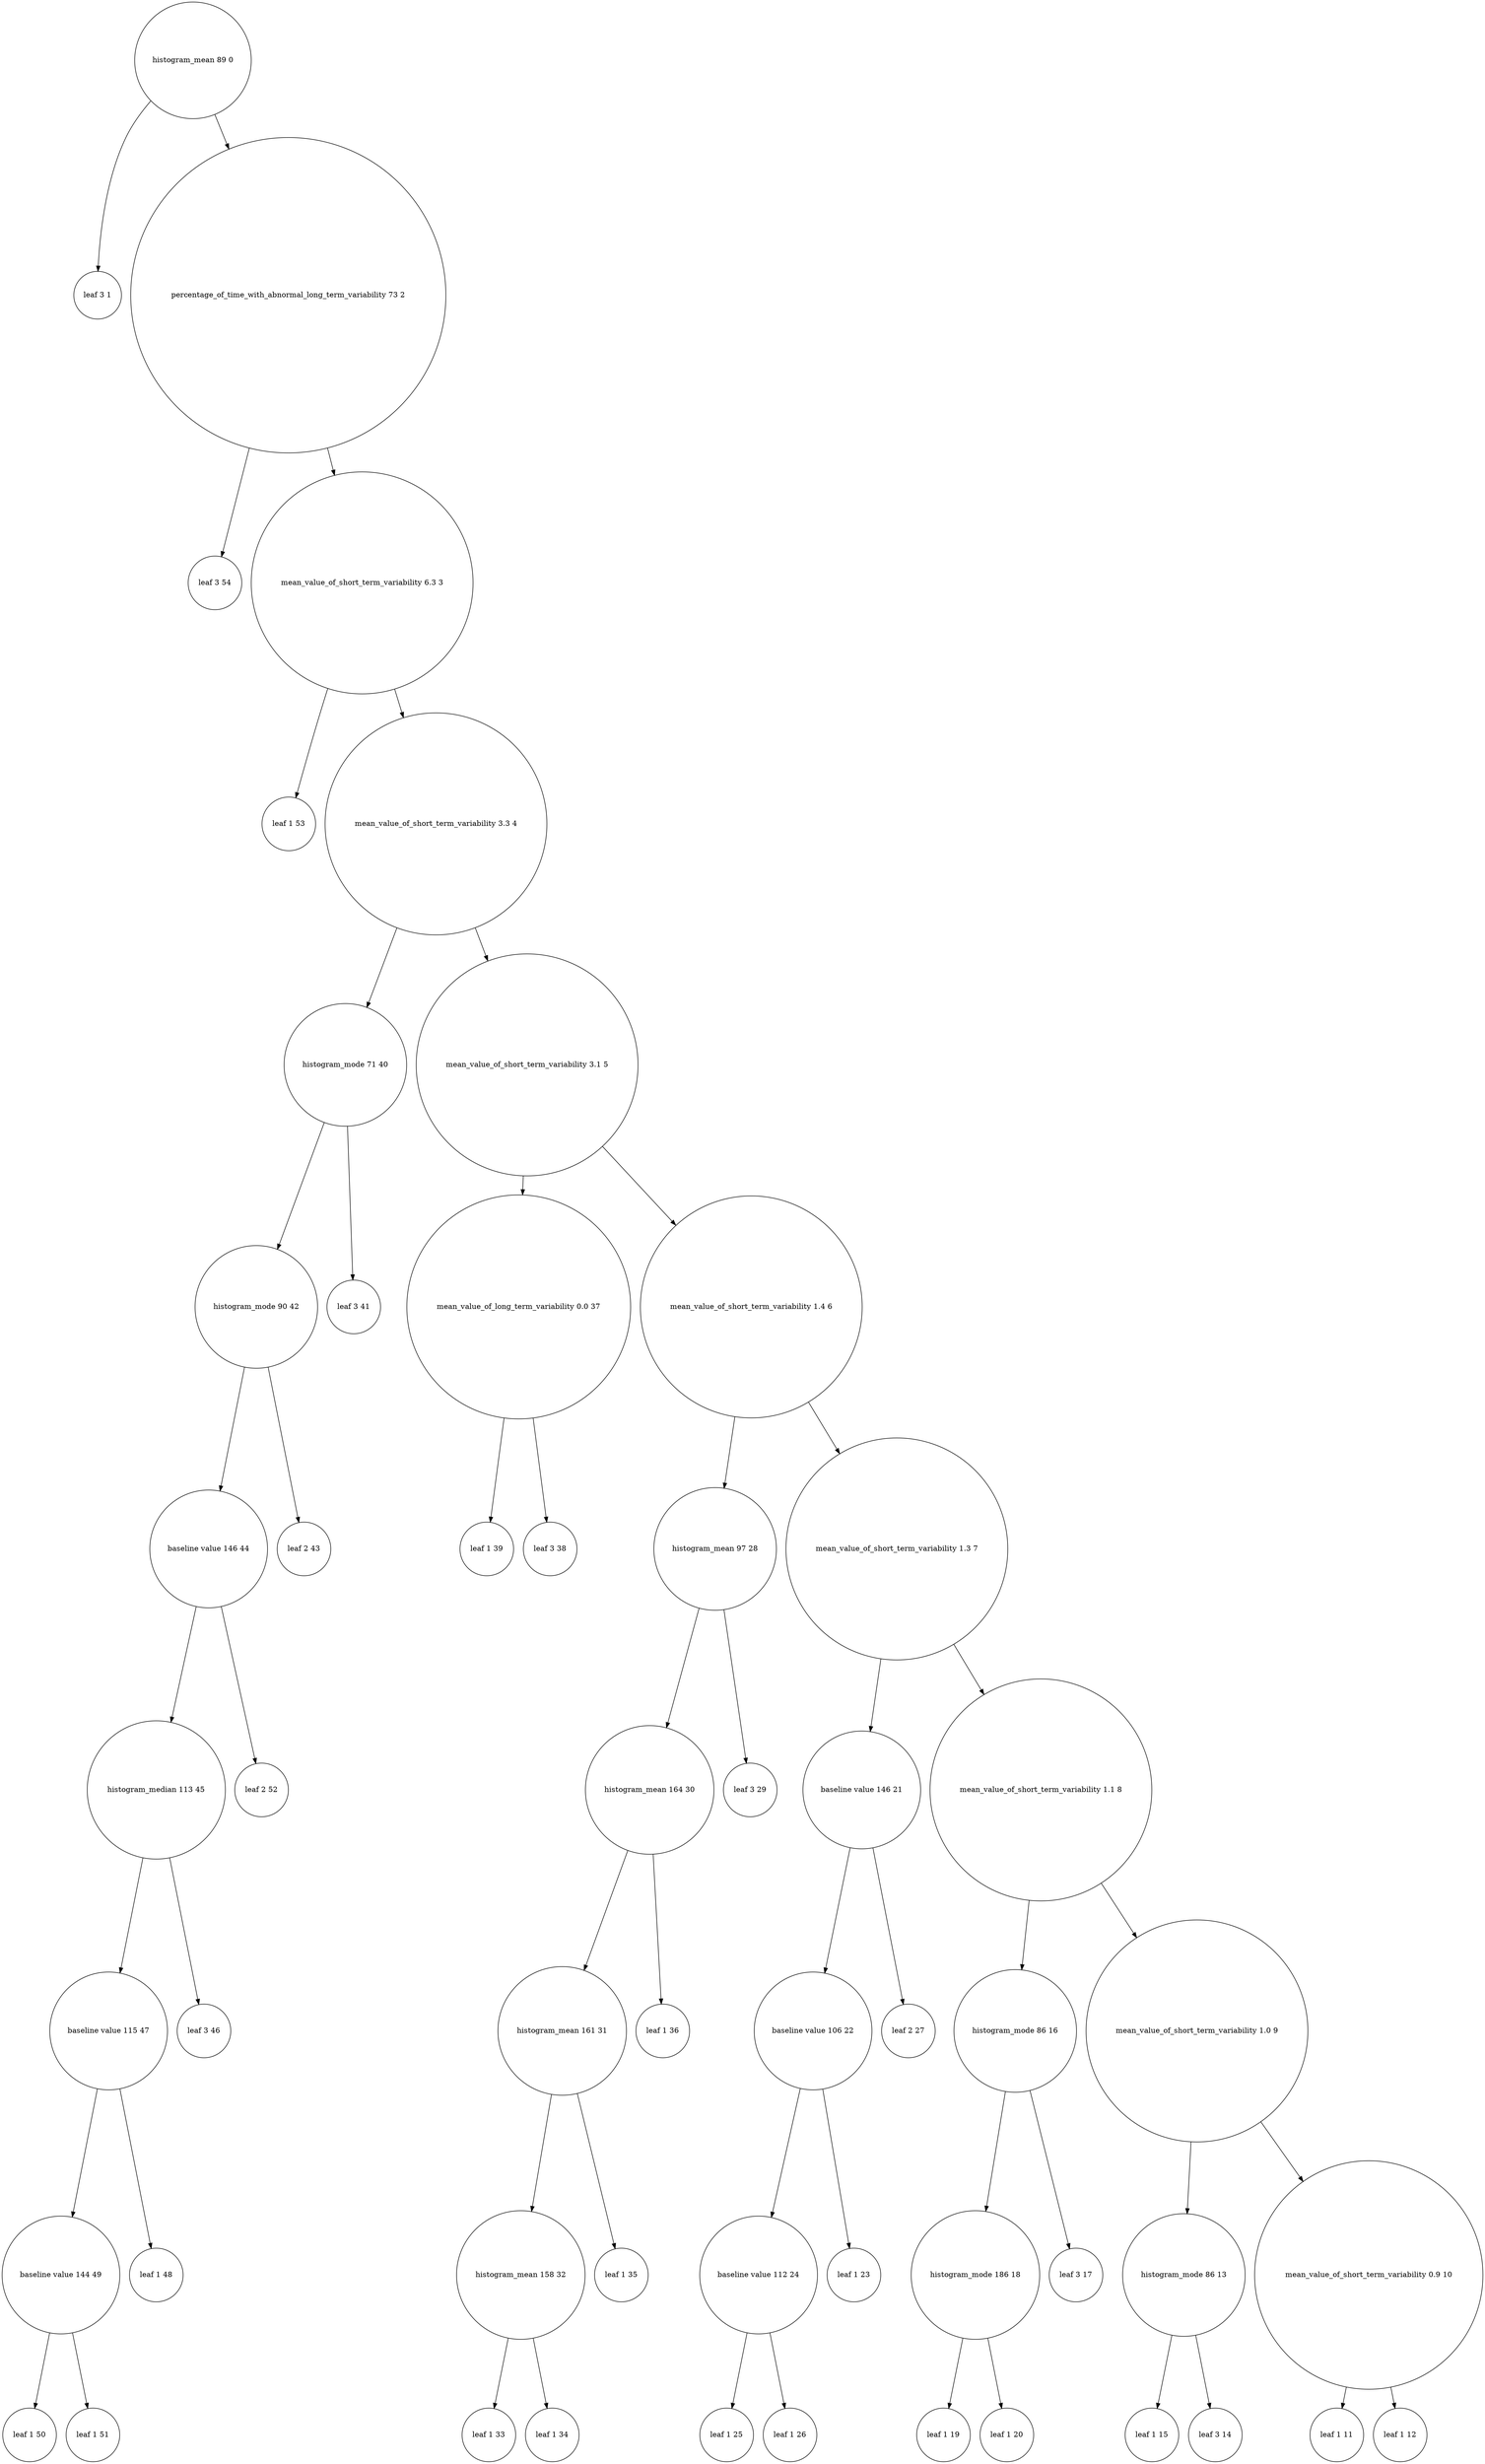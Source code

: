 digraph tree {
	"histogram_mean 89 0" [label="histogram_mean 89 0", shape=circle]
	"leaf 3 1" [label="leaf 3 1", shape=circle]
	"percentage_of_time_with_abnormal_long_term_variability 73 2" [label="percentage_of_time_with_abnormal_long_term_variability 73 2", shape=circle]
	"leaf 3 54" [label="leaf 3 54", shape=circle]
	"mean_value_of_short_term_variability 6.3 3" [label="mean_value_of_short_term_variability 6.3 3", shape=circle]
	"leaf 1 53" [label="leaf 1 53", shape=circle]
	"mean_value_of_short_term_variability 3.3 4" [label="mean_value_of_short_term_variability 3.3 4", shape=circle]
	"histogram_mode 71 40" [label="histogram_mode 71 40", shape=circle]
	"mean_value_of_short_term_variability 3.1 5" [label="mean_value_of_short_term_variability 3.1 5", shape=circle]
	"histogram_mode 90 42" [label="histogram_mode 90 42", shape=circle]
	"leaf 3 41" [label="leaf 3 41", shape=circle]
	"mean_value_of_long_term_variability 0.0 37" [label="mean_value_of_long_term_variability 0.0 37", shape=circle]
	"mean_value_of_short_term_variability 1.4 6" [label="mean_value_of_short_term_variability 1.4 6", shape=circle]
	"baseline value 146 44" [label="baseline value 146 44", shape=circle]
	"leaf 2 43" [label="leaf 2 43", shape=circle]
	"leaf 1 39" [label="leaf 1 39", shape=circle]
	"leaf 3 38" [label="leaf 3 38", shape=circle]
	"histogram_mean 97 28" [label="histogram_mean 97 28", shape=circle]
	"mean_value_of_short_term_variability 1.3 7" [label="mean_value_of_short_term_variability 1.3 7", shape=circle]
	"histogram_median 113 45" [label="histogram_median 113 45", shape=circle]
	"leaf 2 52" [label="leaf 2 52", shape=circle]
	"histogram_mean 164 30" [label="histogram_mean 164 30", shape=circle]
	"leaf 3 29" [label="leaf 3 29", shape=circle]
	"baseline value 146 21" [label="baseline value 146 21", shape=circle]
	"mean_value_of_short_term_variability 1.1 8" [label="mean_value_of_short_term_variability 1.1 8", shape=circle]
	"baseline value 115 47" [label="baseline value 115 47", shape=circle]
	"leaf 3 46" [label="leaf 3 46", shape=circle]
	"histogram_mean 161 31" [label="histogram_mean 161 31", shape=circle]
	"leaf 1 36" [label="leaf 1 36", shape=circle]
	"baseline value 106 22" [label="baseline value 106 22", shape=circle]
	"leaf 2 27" [label="leaf 2 27", shape=circle]
	"histogram_mode 86 16" [label="histogram_mode 86 16", shape=circle]
	"mean_value_of_short_term_variability 1.0 9" [label="mean_value_of_short_term_variability 1.0 9", shape=circle]
	"baseline value 144 49" [label="baseline value 144 49", shape=circle]
	"leaf 1 48" [label="leaf 1 48", shape=circle]
	"histogram_mean 158 32" [label="histogram_mean 158 32", shape=circle]
	"leaf 1 35" [label="leaf 1 35", shape=circle]
	"baseline value 112 24" [label="baseline value 112 24", shape=circle]
	"leaf 1 23" [label="leaf 1 23", shape=circle]
	"histogram_mode 186 18" [label="histogram_mode 186 18", shape=circle]
	"leaf 3 17" [label="leaf 3 17", shape=circle]
	"histogram_mode 86 13" [label="histogram_mode 86 13", shape=circle]
	"mean_value_of_short_term_variability 0.9 10" [label="mean_value_of_short_term_variability 0.9 10", shape=circle]
	"leaf 1 50" [label="leaf 1 50", shape=circle]
	"leaf 1 51" [label="leaf 1 51", shape=circle]
	"leaf 1 33" [label="leaf 1 33", shape=circle]
	"leaf 1 34" [label="leaf 1 34", shape=circle]
	"leaf 1 25" [label="leaf 1 25", shape=circle]
	"leaf 1 26" [label="leaf 1 26", shape=circle]
	"leaf 1 19" [label="leaf 1 19", shape=circle]
	"leaf 1 20" [label="leaf 1 20", shape=circle]
	"leaf 1 15" [label="leaf 1 15", shape=circle]
	"leaf 3 14" [label="leaf 3 14", shape=circle]
	"leaf 1 11" [label="leaf 1 11", shape=circle]
	"leaf 1 12" [label="leaf 1 12", shape=circle]

	"histogram_mean 89 0" -> "leaf 3 1"
	"histogram_mean 89 0" -> "percentage_of_time_with_abnormal_long_term_variability 73 2"
	"percentage_of_time_with_abnormal_long_term_variability 73 2" -> "mean_value_of_short_term_variability 6.3 3"
	"percentage_of_time_with_abnormal_long_term_variability 73 2" -> "leaf 3 54"
	"mean_value_of_short_term_variability 6.3 3" -> "mean_value_of_short_term_variability 3.3 4"
	"mean_value_of_short_term_variability 6.3 3" -> "leaf 1 53"
	"mean_value_of_short_term_variability 3.3 4" -> "mean_value_of_short_term_variability 3.1 5"
	"mean_value_of_short_term_variability 3.3 4" -> "histogram_mode 71 40"
	"histogram_mode 71 40" -> "leaf 3 41"
	"histogram_mode 71 40" -> "histogram_mode 90 42"
	"mean_value_of_short_term_variability 3.1 5" -> "mean_value_of_short_term_variability 1.4 6"
	"mean_value_of_short_term_variability 3.1 5" -> "mean_value_of_long_term_variability 0.0 37"
	"histogram_mode 90 42" -> "leaf 2 43"
	"histogram_mode 90 42" -> "baseline value 146 44"
	"mean_value_of_long_term_variability 0.0 37" -> "leaf 3 38"
	"mean_value_of_long_term_variability 0.0 37" -> "leaf 1 39"
	"mean_value_of_short_term_variability 1.4 6" -> "mean_value_of_short_term_variability 1.3 7"
	"mean_value_of_short_term_variability 1.4 6" -> "histogram_mean 97 28"
	"baseline value 146 44" -> "histogram_median 113 45"
	"baseline value 146 44" -> "leaf 2 52"
	"histogram_mean 97 28" -> "leaf 3 29"
	"histogram_mean 97 28" -> "histogram_mean 164 30"
	"mean_value_of_short_term_variability 1.3 7" -> "mean_value_of_short_term_variability 1.1 8"
	"mean_value_of_short_term_variability 1.3 7" -> "baseline value 146 21"
	"histogram_median 113 45" -> "leaf 3 46"
	"histogram_median 113 45" -> "baseline value 115 47"
	"histogram_mean 164 30" -> "histogram_mean 161 31"
	"histogram_mean 164 30" -> "leaf 1 36"
	"baseline value 146 21" -> "baseline value 106 22"
	"baseline value 146 21" -> "leaf 2 27"
	"mean_value_of_short_term_variability 1.1 8" -> "mean_value_of_short_term_variability 1.0 9"
	"mean_value_of_short_term_variability 1.1 8" -> "histogram_mode 86 16"
	"baseline value 115 47" -> "leaf 1 48"
	"baseline value 115 47" -> "baseline value 144 49"
	"histogram_mean 161 31" -> "histogram_mean 158 32"
	"histogram_mean 161 31" -> "leaf 1 35"
	"baseline value 106 22" -> "leaf 1 23"
	"baseline value 106 22" -> "baseline value 112 24"
	"histogram_mode 86 16" -> "leaf 3 17"
	"histogram_mode 86 16" -> "histogram_mode 186 18"
	"mean_value_of_short_term_variability 1.0 9" -> "mean_value_of_short_term_variability 0.9 10"
	"mean_value_of_short_term_variability 1.0 9" -> "histogram_mode 86 13"
	"baseline value 144 49" -> "leaf 1 50"
	"baseline value 144 49" -> "leaf 1 51"
	"histogram_mean 158 32" -> "leaf 1 33"
	"histogram_mean 158 32" -> "leaf 1 34"
	"baseline value 112 24" -> "leaf 1 25"
	"baseline value 112 24" -> "leaf 1 26"
	"histogram_mode 186 18" -> "leaf 1 19"
	"histogram_mode 186 18" -> "leaf 1 20"
	"histogram_mode 86 13" -> "leaf 3 14"
	"histogram_mode 86 13" -> "leaf 1 15"
	"mean_value_of_short_term_variability 0.9 10" -> "leaf 1 11"
	"mean_value_of_short_term_variability 0.9 10" -> "leaf 1 12"
}